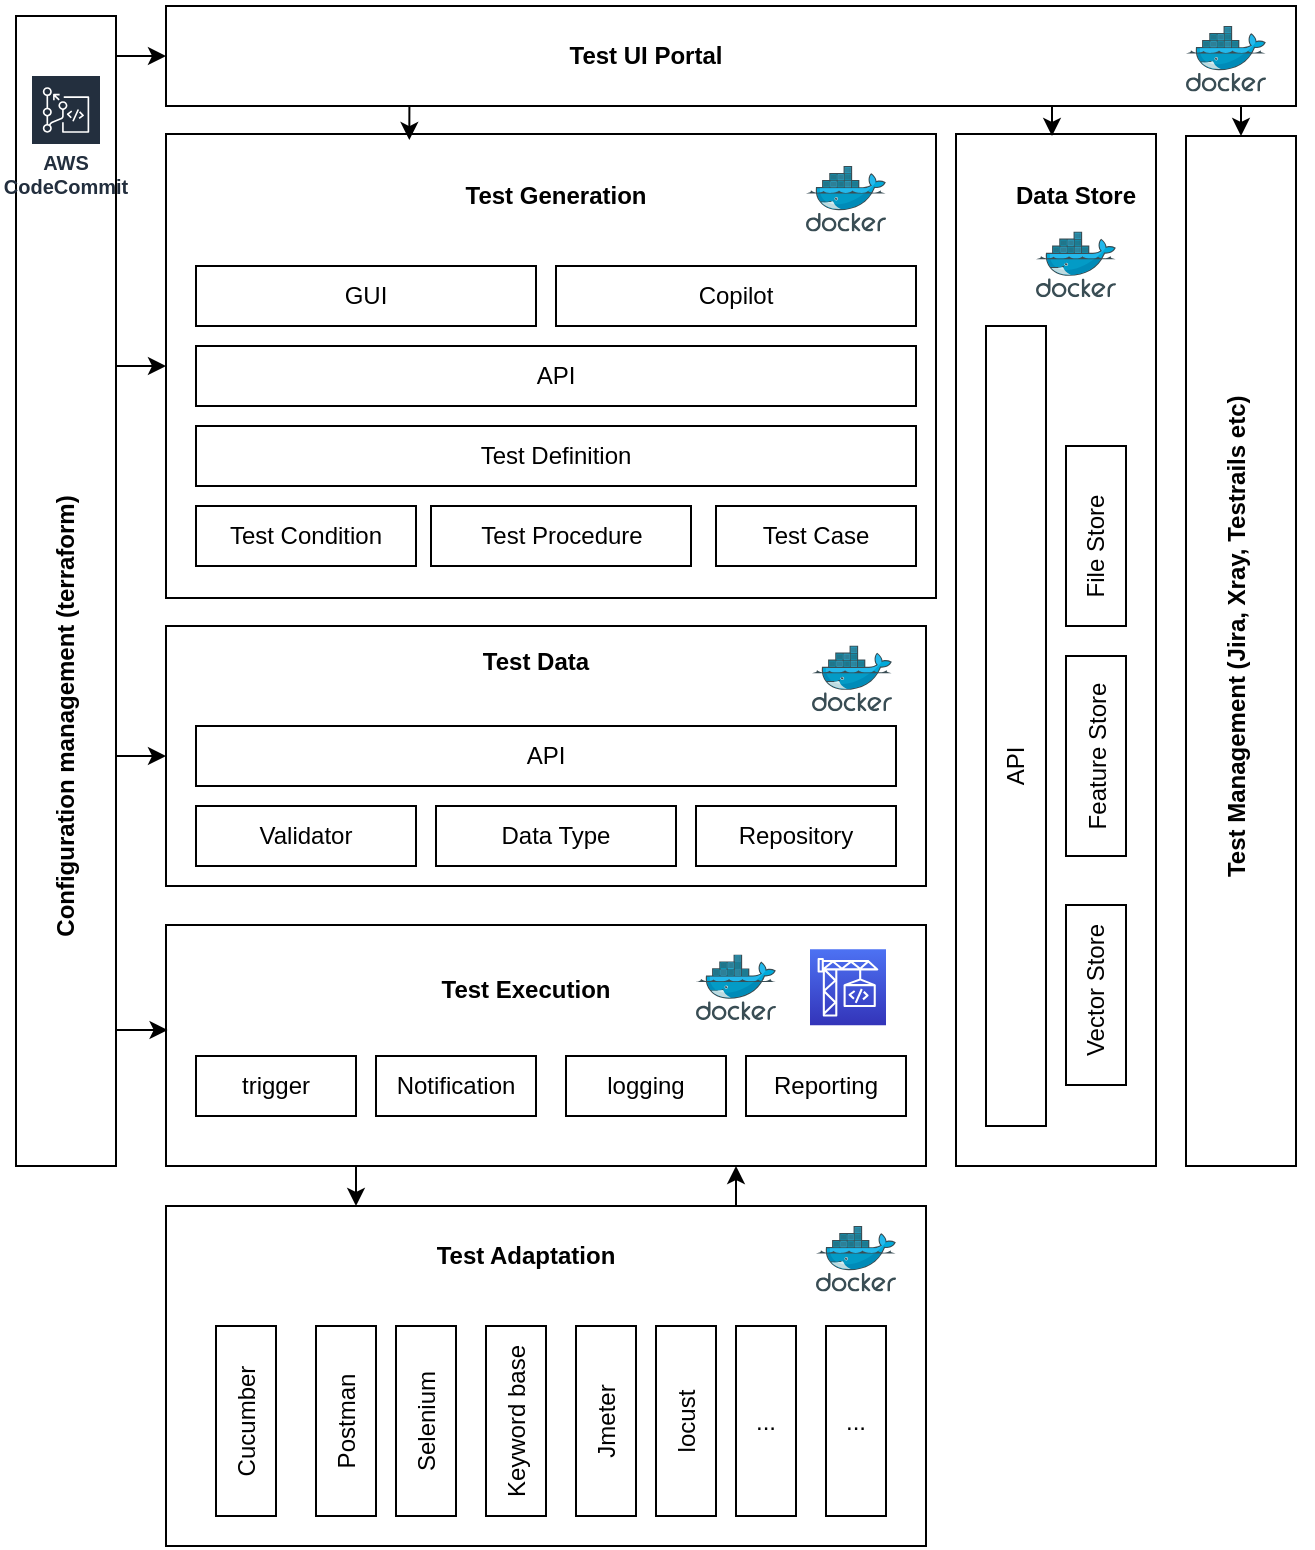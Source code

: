 <mxfile version="21.5.2" type="github">
  <diagram name="Page-1" id="QsHYjgboYlYCACKAO8Zc">
    <mxGraphModel dx="875" dy="478" grid="1" gridSize="10" guides="1" tooltips="1" connect="1" arrows="1" fold="1" page="1" pageScale="1" pageWidth="850" pageHeight="1100" math="0" shadow="0">
      <root>
        <mxCell id="0" />
        <mxCell id="1" parent="0" />
        <mxCell id="E8MYSgCIYYzbJ6YEZqa8-1" value="" style="rounded=0;whiteSpace=wrap;html=1;" parent="1" vertex="1">
          <mxGeometry x="175" y="134" width="385" height="232" as="geometry" />
        </mxCell>
        <mxCell id="E8MYSgCIYYzbJ6YEZqa8-2" value="GUI" style="rounded=0;whiteSpace=wrap;html=1;" parent="1" vertex="1">
          <mxGeometry x="190" y="200" width="170" height="30" as="geometry" />
        </mxCell>
        <mxCell id="E8MYSgCIYYzbJ6YEZqa8-10" value="API" style="rounded=0;whiteSpace=wrap;html=1;" parent="1" vertex="1">
          <mxGeometry x="190" y="240" width="360" height="30" as="geometry" />
        </mxCell>
        <mxCell id="E8MYSgCIYYzbJ6YEZqa8-11" value="Copilot" style="rounded=0;whiteSpace=wrap;html=1;" parent="1" vertex="1">
          <mxGeometry x="370" y="200" width="180" height="30" as="geometry" />
        </mxCell>
        <mxCell id="E8MYSgCIYYzbJ6YEZqa8-12" value="Test Generation" style="text;html=1;strokeColor=none;fillColor=none;align=center;verticalAlign=middle;whiteSpace=wrap;rounded=0;fontStyle=1" parent="1" vertex="1">
          <mxGeometry x="310" y="150" width="120" height="30" as="geometry" />
        </mxCell>
        <mxCell id="E8MYSgCIYYzbJ6YEZqa8-15" value="" style="rounded=0;whiteSpace=wrap;html=1;" parent="1" vertex="1">
          <mxGeometry x="570" y="134" width="100" height="516" as="geometry" />
        </mxCell>
        <mxCell id="E8MYSgCIYYzbJ6YEZqa8-16" value="Test Case" style="rounded=0;whiteSpace=wrap;html=1;" parent="1" vertex="1">
          <mxGeometry x="450" y="320" width="100" height="30" as="geometry" />
        </mxCell>
        <mxCell id="E8MYSgCIYYzbJ6YEZqa8-17" value="Test Procedure" style="rounded=0;whiteSpace=wrap;html=1;" parent="1" vertex="1">
          <mxGeometry x="307.5" y="320" width="130" height="30" as="geometry" />
        </mxCell>
        <mxCell id="E8MYSgCIYYzbJ6YEZqa8-18" value="Test Condition" style="rounded=0;whiteSpace=wrap;html=1;" parent="1" vertex="1">
          <mxGeometry x="190" y="320" width="110" height="30" as="geometry" />
        </mxCell>
        <mxCell id="E8MYSgCIYYzbJ6YEZqa8-19" value="" style="rounded=0;whiteSpace=wrap;html=1;" parent="1" vertex="1">
          <mxGeometry x="175" y="380" width="380" height="130" as="geometry" />
        </mxCell>
        <mxCell id="E8MYSgCIYYzbJ6YEZqa8-20" value="Test Data" style="text;html=1;strokeColor=none;fillColor=none;align=center;verticalAlign=middle;whiteSpace=wrap;rounded=0;fontStyle=1" parent="1" vertex="1">
          <mxGeometry x="300" y="382.8" width="120" height="30" as="geometry" />
        </mxCell>
        <mxCell id="E8MYSgCIYYzbJ6YEZqa8-21" value="Validator" style="rounded=0;whiteSpace=wrap;html=1;" parent="1" vertex="1">
          <mxGeometry x="190" y="470" width="110" height="30" as="geometry" />
        </mxCell>
        <mxCell id="E8MYSgCIYYzbJ6YEZqa8-22" value="Data Type" style="rounded=0;whiteSpace=wrap;html=1;" parent="1" vertex="1">
          <mxGeometry x="310" y="470" width="120" height="30" as="geometry" />
        </mxCell>
        <mxCell id="E8MYSgCIYYzbJ6YEZqa8-23" value="Repository" style="rounded=0;whiteSpace=wrap;html=1;" parent="1" vertex="1">
          <mxGeometry x="440" y="470" width="100" height="30" as="geometry" />
        </mxCell>
        <mxCell id="E8MYSgCIYYzbJ6YEZqa8-87" style="edgeStyle=orthogonalEdgeStyle;rounded=0;orthogonalLoop=1;jettySize=auto;html=1;exitX=0.25;exitY=1;exitDx=0;exitDy=0;entryX=0.25;entryY=0;entryDx=0;entryDy=0;" parent="1" source="E8MYSgCIYYzbJ6YEZqa8-24" target="E8MYSgCIYYzbJ6YEZqa8-43" edge="1">
          <mxGeometry relative="1" as="geometry" />
        </mxCell>
        <mxCell id="E8MYSgCIYYzbJ6YEZqa8-24" value="" style="rounded=0;whiteSpace=wrap;html=1;" parent="1" vertex="1">
          <mxGeometry x="175" y="529.5" width="380" height="120.5" as="geometry" />
        </mxCell>
        <mxCell id="E8MYSgCIYYzbJ6YEZqa8-25" value="Test Execution" style="text;html=1;strokeColor=none;fillColor=none;align=center;verticalAlign=middle;whiteSpace=wrap;rounded=0;fontStyle=1" parent="1" vertex="1">
          <mxGeometry x="295" y="547" width="120" height="30" as="geometry" />
        </mxCell>
        <mxCell id="E8MYSgCIYYzbJ6YEZqa8-26" value="Data Store" style="text;html=1;strokeColor=none;fillColor=none;align=center;verticalAlign=middle;whiteSpace=wrap;rounded=0;fontStyle=1" parent="1" vertex="1">
          <mxGeometry x="570" y="150" width="120" height="30" as="geometry" />
        </mxCell>
        <mxCell id="E8MYSgCIYYzbJ6YEZqa8-30" value="" style="rounded=0;whiteSpace=wrap;html=1;" parent="1" vertex="1">
          <mxGeometry x="585" y="230" width="30" height="400" as="geometry" />
        </mxCell>
        <mxCell id="E8MYSgCIYYzbJ6YEZqa8-31" value="&lt;div&gt;API&lt;/div&gt;" style="text;html=1;strokeColor=none;fillColor=none;align=center;verticalAlign=middle;whiteSpace=wrap;rounded=0;rotation=270;" parent="1" vertex="1">
          <mxGeometry x="570" y="435" width="60" height="30" as="geometry" />
        </mxCell>
        <mxCell id="E8MYSgCIYYzbJ6YEZqa8-32" value="" style="rounded=0;whiteSpace=wrap;html=1;" parent="1" vertex="1">
          <mxGeometry x="625" y="519.5" width="30" height="90" as="geometry" />
        </mxCell>
        <mxCell id="E8MYSgCIYYzbJ6YEZqa8-33" value="&lt;div&gt;Vector Store&lt;/div&gt;" style="text;html=1;strokeColor=none;fillColor=none;align=center;verticalAlign=middle;whiteSpace=wrap;rounded=0;rotation=270;" parent="1" vertex="1">
          <mxGeometry x="595" y="547" width="90" height="30" as="geometry" />
        </mxCell>
        <mxCell id="E8MYSgCIYYzbJ6YEZqa8-36" value="" style="rounded=0;whiteSpace=wrap;html=1;" parent="1" vertex="1">
          <mxGeometry x="625" y="395" width="30" height="100" as="geometry" />
        </mxCell>
        <mxCell id="E8MYSgCIYYzbJ6YEZqa8-37" value="Feature Store" style="text;html=1;strokeColor=none;fillColor=none;align=center;verticalAlign=middle;whiteSpace=wrap;rounded=0;rotation=270;" parent="1" vertex="1">
          <mxGeometry x="596" y="430" width="90" height="30" as="geometry" />
        </mxCell>
        <mxCell id="E8MYSgCIYYzbJ6YEZqa8-40" value="" style="rounded=0;whiteSpace=wrap;html=1;" parent="1" vertex="1">
          <mxGeometry x="625" y="290" width="30" height="90" as="geometry" />
        </mxCell>
        <mxCell id="E8MYSgCIYYzbJ6YEZqa8-41" value="&lt;div&gt;File Store&lt;/div&gt;" style="text;html=1;strokeColor=none;fillColor=none;align=center;verticalAlign=middle;whiteSpace=wrap;rounded=0;rotation=270;" parent="1" vertex="1">
          <mxGeometry x="610" y="325" width="60" height="30" as="geometry" />
        </mxCell>
        <mxCell id="E8MYSgCIYYzbJ6YEZqa8-88" style="edgeStyle=orthogonalEdgeStyle;rounded=0;orthogonalLoop=1;jettySize=auto;html=1;exitX=0.75;exitY=0;exitDx=0;exitDy=0;entryX=0.75;entryY=1;entryDx=0;entryDy=0;" parent="1" source="E8MYSgCIYYzbJ6YEZqa8-43" target="E8MYSgCIYYzbJ6YEZqa8-24" edge="1">
          <mxGeometry relative="1" as="geometry" />
        </mxCell>
        <mxCell id="E8MYSgCIYYzbJ6YEZqa8-43" value="" style="rounded=0;whiteSpace=wrap;html=1;" parent="1" vertex="1">
          <mxGeometry x="175" y="670" width="380" height="170" as="geometry" />
        </mxCell>
        <mxCell id="E8MYSgCIYYzbJ6YEZqa8-44" value="Test Adaptation" style="text;html=1;strokeColor=none;fillColor=none;align=center;verticalAlign=middle;whiteSpace=wrap;rounded=0;fontStyle=1" parent="1" vertex="1">
          <mxGeometry x="295" y="680" width="120" height="30" as="geometry" />
        </mxCell>
        <mxCell id="E8MYSgCIYYzbJ6YEZqa8-57" value="" style="rounded=0;whiteSpace=wrap;html=1;" parent="1" vertex="1">
          <mxGeometry x="250" y="730" width="30" height="95" as="geometry" />
        </mxCell>
        <mxCell id="E8MYSgCIYYzbJ6YEZqa8-58" value="" style="rounded=0;whiteSpace=wrap;html=1;" parent="1" vertex="1">
          <mxGeometry x="290" y="730" width="30" height="95" as="geometry" />
        </mxCell>
        <mxCell id="E8MYSgCIYYzbJ6YEZqa8-59" value="" style="rounded=0;whiteSpace=wrap;html=1;" parent="1" vertex="1">
          <mxGeometry x="335" y="730" width="30" height="95" as="geometry" />
        </mxCell>
        <mxCell id="E8MYSgCIYYzbJ6YEZqa8-60" value="" style="rounded=0;whiteSpace=wrap;html=1;" parent="1" vertex="1">
          <mxGeometry x="380" y="730" width="30" height="95" as="geometry" />
        </mxCell>
        <mxCell id="E8MYSgCIYYzbJ6YEZqa8-61" value="" style="rounded=0;whiteSpace=wrap;html=1;" parent="1" vertex="1">
          <mxGeometry x="420" y="730" width="30" height="95" as="geometry" />
        </mxCell>
        <mxCell id="E8MYSgCIYYzbJ6YEZqa8-62" value="..." style="rounded=0;whiteSpace=wrap;html=1;" parent="1" vertex="1">
          <mxGeometry x="505" y="730" width="30" height="95" as="geometry" />
        </mxCell>
        <mxCell id="E8MYSgCIYYzbJ6YEZqa8-63" value="" style="rounded=0;whiteSpace=wrap;html=1;" parent="1" vertex="1">
          <mxGeometry x="200" y="730" width="30" height="95" as="geometry" />
        </mxCell>
        <mxCell id="E8MYSgCIYYzbJ6YEZqa8-64" value="Cucumber" style="text;html=1;strokeColor=none;fillColor=none;align=center;verticalAlign=middle;whiteSpace=wrap;rounded=0;rotation=270;" parent="1" vertex="1">
          <mxGeometry x="175" y="762.5" width="80" height="30" as="geometry" />
        </mxCell>
        <mxCell id="E8MYSgCIYYzbJ6YEZqa8-65" value="Postman" style="text;html=1;strokeColor=none;fillColor=none;align=center;verticalAlign=middle;whiteSpace=wrap;rounded=0;rotation=270;" parent="1" vertex="1">
          <mxGeometry x="225" y="762.5" width="80" height="30" as="geometry" />
        </mxCell>
        <mxCell id="E8MYSgCIYYzbJ6YEZqa8-66" value="&lt;div&gt;Selenium&lt;/div&gt;" style="text;html=1;strokeColor=none;fillColor=none;align=center;verticalAlign=middle;whiteSpace=wrap;rounded=0;rotation=270;" parent="1" vertex="1">
          <mxGeometry x="265" y="762.5" width="80" height="30" as="geometry" />
        </mxCell>
        <mxCell id="E8MYSgCIYYzbJ6YEZqa8-67" value="Keyword base" style="text;html=1;strokeColor=none;fillColor=none;align=center;verticalAlign=middle;whiteSpace=wrap;rounded=0;rotation=270;" parent="1" vertex="1">
          <mxGeometry x="310" y="762.5" width="80" height="30" as="geometry" />
        </mxCell>
        <mxCell id="E8MYSgCIYYzbJ6YEZqa8-68" value="Jmeter" style="text;html=1;strokeColor=none;fillColor=none;align=center;verticalAlign=middle;whiteSpace=wrap;rounded=0;rotation=270;" parent="1" vertex="1">
          <mxGeometry x="355" y="762.5" width="80" height="30" as="geometry" />
        </mxCell>
        <mxCell id="E8MYSgCIYYzbJ6YEZqa8-69" value="locust" style="text;html=1;strokeColor=none;fillColor=none;align=center;verticalAlign=middle;whiteSpace=wrap;rounded=0;rotation=270;" parent="1" vertex="1">
          <mxGeometry x="395" y="762.5" width="80" height="30" as="geometry" />
        </mxCell>
        <mxCell id="E8MYSgCIYYzbJ6YEZqa8-70" value="trigger" style="rounded=0;whiteSpace=wrap;html=1;" parent="1" vertex="1">
          <mxGeometry x="190" y="595" width="80" height="30" as="geometry" />
        </mxCell>
        <mxCell id="E8MYSgCIYYzbJ6YEZqa8-71" value="Notification" style="rounded=0;whiteSpace=wrap;html=1;" parent="1" vertex="1">
          <mxGeometry x="280" y="595" width="80" height="30" as="geometry" />
        </mxCell>
        <mxCell id="E8MYSgCIYYzbJ6YEZqa8-72" value="logging" style="rounded=0;whiteSpace=wrap;html=1;" parent="1" vertex="1">
          <mxGeometry x="375" y="595" width="80" height="30" as="geometry" />
        </mxCell>
        <mxCell id="E8MYSgCIYYzbJ6YEZqa8-73" value="..." style="rounded=0;whiteSpace=wrap;html=1;" parent="1" vertex="1">
          <mxGeometry x="460" y="730" width="30" height="95" as="geometry" />
        </mxCell>
        <mxCell id="E8MYSgCIYYzbJ6YEZqa8-74" value="Reporting" style="rounded=0;whiteSpace=wrap;html=1;" parent="1" vertex="1">
          <mxGeometry x="465" y="595" width="80" height="30" as="geometry" />
        </mxCell>
        <mxCell id="E8MYSgCIYYzbJ6YEZqa8-75" value="API" style="rounded=0;whiteSpace=wrap;html=1;" parent="1" vertex="1">
          <mxGeometry x="190" y="430" width="350" height="30" as="geometry" />
        </mxCell>
        <mxCell id="E8MYSgCIYYzbJ6YEZqa8-94" style="edgeStyle=orthogonalEdgeStyle;rounded=0;orthogonalLoop=1;jettySize=auto;html=1;exitX=0.25;exitY=1;exitDx=0;exitDy=0;entryX=0.316;entryY=0.013;entryDx=0;entryDy=0;entryPerimeter=0;" parent="1" source="E8MYSgCIYYzbJ6YEZqa8-90" target="E8MYSgCIYYzbJ6YEZqa8-1" edge="1">
          <mxGeometry relative="1" as="geometry" />
        </mxCell>
        <mxCell id="E8MYSgCIYYzbJ6YEZqa8-114" style="edgeStyle=orthogonalEdgeStyle;rounded=0;orthogonalLoop=1;jettySize=auto;html=1;exitX=1;exitY=1;exitDx=0;exitDy=0;entryX=0.5;entryY=0;entryDx=0;entryDy=0;" parent="1" source="E8MYSgCIYYzbJ6YEZqa8-90" target="E8MYSgCIYYzbJ6YEZqa8-112" edge="1">
          <mxGeometry relative="1" as="geometry" />
        </mxCell>
        <mxCell id="E8MYSgCIYYzbJ6YEZqa8-90" value="" style="rounded=0;whiteSpace=wrap;html=1;" parent="1" vertex="1">
          <mxGeometry x="175" y="70" width="565" height="50" as="geometry" />
        </mxCell>
        <mxCell id="E8MYSgCIYYzbJ6YEZqa8-92" value="&lt;b&gt;Test UI Portal&lt;/b&gt;" style="text;html=1;strokeColor=none;fillColor=none;align=center;verticalAlign=middle;whiteSpace=wrap;rounded=0;" parent="1" vertex="1">
          <mxGeometry x="370" y="80" width="90" height="30" as="geometry" />
        </mxCell>
        <mxCell id="E8MYSgCIYYzbJ6YEZqa8-107" style="edgeStyle=orthogonalEdgeStyle;rounded=0;orthogonalLoop=1;jettySize=auto;html=1;exitX=1;exitY=0;exitDx=0;exitDy=0;entryX=0;entryY=0.5;entryDx=0;entryDy=0;" parent="1" source="E8MYSgCIYYzbJ6YEZqa8-101" target="E8MYSgCIYYzbJ6YEZqa8-90" edge="1">
          <mxGeometry relative="1" as="geometry">
            <Array as="points">
              <mxPoint x="100" y="95" />
            </Array>
          </mxGeometry>
        </mxCell>
        <mxCell id="E8MYSgCIYYzbJ6YEZqa8-108" style="edgeStyle=orthogonalEdgeStyle;rounded=0;orthogonalLoop=1;jettySize=auto;html=1;exitX=1;exitY=0.5;exitDx=0;exitDy=0;entryX=0;entryY=0.5;entryDx=0;entryDy=0;" parent="1" source="E8MYSgCIYYzbJ6YEZqa8-101" target="E8MYSgCIYYzbJ6YEZqa8-1" edge="1">
          <mxGeometry relative="1" as="geometry">
            <Array as="points">
              <mxPoint x="100" y="180" />
            </Array>
          </mxGeometry>
        </mxCell>
        <mxCell id="KTljLx4QabnoHGd-dJkZ-14" style="edgeStyle=orthogonalEdgeStyle;rounded=0;orthogonalLoop=1;jettySize=auto;html=1;exitX=1;exitY=0.75;exitDx=0;exitDy=0;entryX=0.002;entryY=0.09;entryDx=0;entryDy=0;entryPerimeter=0;" edge="1" parent="1">
          <mxGeometry relative="1" as="geometry">
            <mxPoint x="150" y="582" as="sourcePoint" />
            <mxPoint x="175.76" y="582.345" as="targetPoint" />
          </mxGeometry>
        </mxCell>
        <mxCell id="KTljLx4QabnoHGd-dJkZ-19" style="edgeStyle=orthogonalEdgeStyle;rounded=0;orthogonalLoop=1;jettySize=auto;html=1;exitX=1;exitY=0.5;exitDx=0;exitDy=0;entryX=0;entryY=0.5;entryDx=0;entryDy=0;" edge="1" parent="1" target="E8MYSgCIYYzbJ6YEZqa8-19">
          <mxGeometry relative="1" as="geometry">
            <mxPoint x="170" y="385.333" as="targetPoint" />
            <mxPoint x="150" y="385" as="sourcePoint" />
            <Array as="points">
              <mxPoint x="150" y="445" />
            </Array>
          </mxGeometry>
        </mxCell>
        <mxCell id="E8MYSgCIYYzbJ6YEZqa8-101" value="" style="rounded=0;whiteSpace=wrap;html=1;" parent="1" vertex="1">
          <mxGeometry x="100" y="75" width="50" height="575" as="geometry" />
        </mxCell>
        <mxCell id="E8MYSgCIYYzbJ6YEZqa8-102" value="&lt;b&gt;Configuration management (terraform)&lt;/b&gt;" style="text;html=1;strokeColor=none;fillColor=none;align=center;verticalAlign=middle;whiteSpace=wrap;rounded=0;rotation=270;" parent="1" vertex="1">
          <mxGeometry x="5" y="410" width="240" height="30" as="geometry" />
        </mxCell>
        <mxCell id="E8MYSgCIYYzbJ6YEZqa8-112" value="" style="rounded=0;whiteSpace=wrap;html=1;" parent="1" vertex="1">
          <mxGeometry x="685" y="135" width="55" height="515" as="geometry" />
        </mxCell>
        <mxCell id="E8MYSgCIYYzbJ6YEZqa8-113" value="&lt;b&gt;Test Management (Jira, Xray, Testrails etc)&lt;/b&gt;" style="text;html=1;strokeColor=none;fillColor=none;align=center;verticalAlign=middle;whiteSpace=wrap;rounded=0;rotation=270;" parent="1" vertex="1">
          <mxGeometry x="560" y="370" width="301.25" height="30" as="geometry" />
        </mxCell>
        <mxCell id="KTljLx4QabnoHGd-dJkZ-1" value="Test Definition" style="rounded=0;whiteSpace=wrap;html=1;" vertex="1" parent="1">
          <mxGeometry x="190" y="280" width="360" height="30" as="geometry" />
        </mxCell>
        <mxCell id="KTljLx4QabnoHGd-dJkZ-5" value="" style="image;sketch=0;aspect=fixed;html=1;points=[];align=center;fontSize=12;image=img/lib/mscae/Docker.svg;" vertex="1" parent="1">
          <mxGeometry x="495" y="150" width="40" height="32.8" as="geometry" />
        </mxCell>
        <mxCell id="KTljLx4QabnoHGd-dJkZ-6" value="" style="image;sketch=0;aspect=fixed;html=1;points=[];align=center;fontSize=12;image=img/lib/mscae/Docker.svg;" vertex="1" parent="1">
          <mxGeometry x="685" y="80" width="40" height="32.8" as="geometry" />
        </mxCell>
        <mxCell id="KTljLx4QabnoHGd-dJkZ-8" value="AWS CodeCommit" style="sketch=0;outlineConnect=0;fontColor=#232F3E;gradientColor=none;strokeColor=#ffffff;fillColor=#232F3E;dashed=0;verticalLabelPosition=middle;verticalAlign=bottom;align=center;html=1;whiteSpace=wrap;fontSize=10;fontStyle=1;spacing=3;shape=mxgraph.aws4.productIcon;prIcon=mxgraph.aws4.codecommit;" vertex="1" parent="1">
          <mxGeometry x="107" y="104" width="36" height="66" as="geometry" />
        </mxCell>
        <mxCell id="KTljLx4QabnoHGd-dJkZ-9" value="" style="image;sketch=0;aspect=fixed;html=1;points=[];align=center;fontSize=12;image=img/lib/mscae/Docker.svg;" vertex="1" parent="1">
          <mxGeometry x="610" y="182.8" width="40" height="32.8" as="geometry" />
        </mxCell>
        <mxCell id="KTljLx4QabnoHGd-dJkZ-10" value="" style="image;sketch=0;aspect=fixed;html=1;points=[];align=center;fontSize=12;image=img/lib/mscae/Docker.svg;" vertex="1" parent="1">
          <mxGeometry x="498" y="389.8" width="40" height="32.8" as="geometry" />
        </mxCell>
        <mxCell id="KTljLx4QabnoHGd-dJkZ-11" value="" style="sketch=0;points=[[0,0,0],[0.25,0,0],[0.5,0,0],[0.75,0,0],[1,0,0],[0,1,0],[0.25,1,0],[0.5,1,0],[0.75,1,0],[1,1,0],[0,0.25,0],[0,0.5,0],[0,0.75,0],[1,0.25,0],[1,0.5,0],[1,0.75,0]];outlineConnect=0;fontColor=#232F3E;gradientColor=#4D72F3;gradientDirection=north;fillColor=#3334B9;strokeColor=#ffffff;dashed=0;verticalLabelPosition=bottom;verticalAlign=top;align=center;html=1;fontSize=12;fontStyle=0;aspect=fixed;shape=mxgraph.aws4.resourceIcon;resIcon=mxgraph.aws4.codebuild;" vertex="1" parent="1">
          <mxGeometry x="497" y="541.6" width="38" height="38" as="geometry" />
        </mxCell>
        <mxCell id="KTljLx4QabnoHGd-dJkZ-12" value="" style="image;sketch=0;aspect=fixed;html=1;points=[];align=center;fontSize=12;image=img/lib/mscae/Docker.svg;" vertex="1" parent="1">
          <mxGeometry x="440" y="544.2" width="40" height="32.8" as="geometry" />
        </mxCell>
        <mxCell id="KTljLx4QabnoHGd-dJkZ-13" value="" style="image;sketch=0;aspect=fixed;html=1;points=[];align=center;fontSize=12;image=img/lib/mscae/Docker.svg;" vertex="1" parent="1">
          <mxGeometry x="500" y="680" width="40" height="32.8" as="geometry" />
        </mxCell>
        <mxCell id="KTljLx4QabnoHGd-dJkZ-21" style="edgeStyle=orthogonalEdgeStyle;rounded=0;orthogonalLoop=1;jettySize=auto;html=1;exitX=1;exitY=1;exitDx=0;exitDy=0;entryX=0.5;entryY=0;entryDx=0;entryDy=0;" edge="1" parent="1">
          <mxGeometry relative="1" as="geometry">
            <mxPoint x="645" y="120" as="sourcePoint" />
            <mxPoint x="618" y="135" as="targetPoint" />
          </mxGeometry>
        </mxCell>
      </root>
    </mxGraphModel>
  </diagram>
</mxfile>

